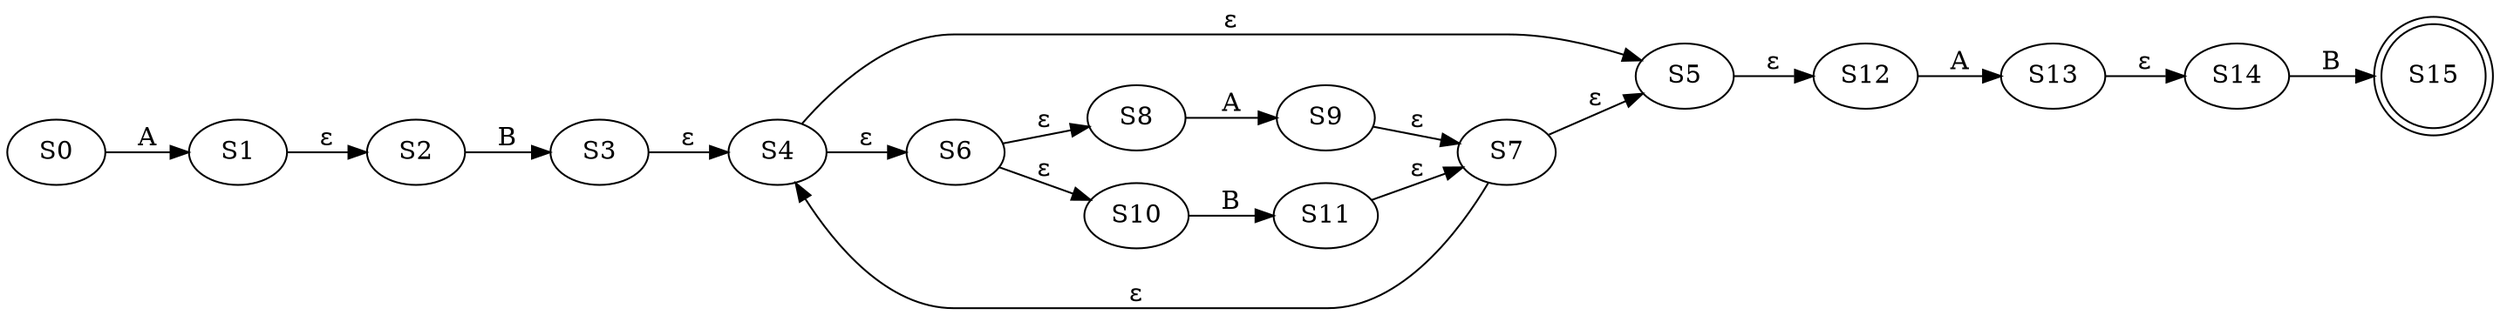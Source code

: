 digraph {
	graph [rankdir=LR]
	S0
	S1
	S2
	S3
	S4
	S5
	S6
	S7
	S8
	S9
	S10
	S11
	S12
	S13
	S14
	S15 [shape=doublecircle]
	S0 -> S1 [label=A]
	S1 -> S2 [label="ε"]
	S2 -> S3 [label=B]
	S3 -> S4 [label="ε"]
	S4 -> S6 [label="ε"]
	S4 -> S5 [label="ε"]
	S5 -> S12 [label="ε"]
	S6 -> S8 [label="ε"]
	S6 -> S10 [label="ε"]
	S7 -> S4 [label="ε"]
	S7 -> S5 [label="ε"]
	S8 -> S9 [label=A]
	S9 -> S7 [label="ε"]
	S10 -> S11 [label=B]
	S11 -> S7 [label="ε"]
	S12 -> S13 [label=A]
	S13 -> S14 [label="ε"]
	S14 -> S15 [label=B]
}
